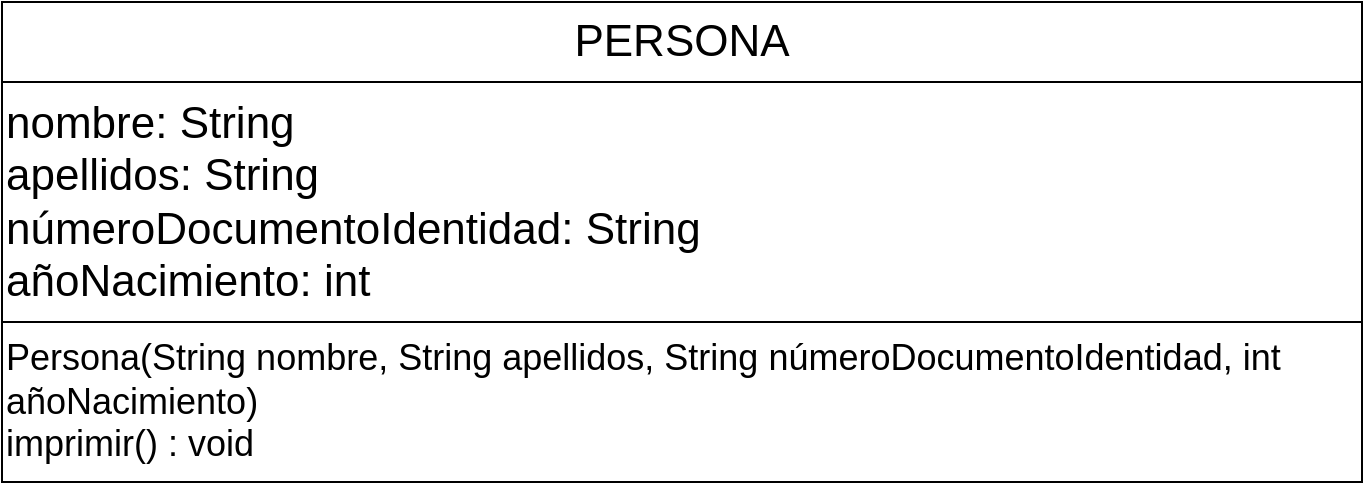 <mxfile version="26.2.14">
  <diagram name="Página-1" id="5ZOSEmpHYOH05uQj6xms">
    <mxGraphModel dx="1426" dy="751" grid="1" gridSize="10" guides="1" tooltips="1" connect="1" arrows="1" fold="1" page="1" pageScale="1" pageWidth="1200" pageHeight="1600" math="0" shadow="0">
      <root>
        <mxCell id="0" />
        <mxCell id="1" parent="0" />
        <mxCell id="LMUwY5xK7NSOeSj1MbUK-2" value="&lt;font style=&quot;font-size: 22px;&quot;&gt;PERSONA&lt;/font&gt;" style="rounded=0;whiteSpace=wrap;html=1;" vertex="1" parent="1">
          <mxGeometry x="240" y="160" width="680" height="40" as="geometry" />
        </mxCell>
        <mxCell id="LMUwY5xK7NSOeSj1MbUK-3" value="&lt;font style=&quot;font-size: 22px;&quot;&gt;nombre: String&lt;br&gt;apellidos: String&lt;br&gt;númeroDocumentoIdentidad: String&lt;br&gt;añoNacimiento: int&lt;/font&gt;" style="rounded=0;whiteSpace=wrap;html=1;align=left;" vertex="1" parent="1">
          <mxGeometry x="240" y="200" width="680" height="120" as="geometry" />
        </mxCell>
        <mxCell id="LMUwY5xK7NSOeSj1MbUK-4" value="&lt;font style=&quot;font-size: 18px;&quot;&gt;Persona(String nombre, String apellidos, String númeroDocumentoIdentidad, int añoNacimiento)&lt;br&gt;imprimir() : void&lt;/font&gt;" style="rounded=0;whiteSpace=wrap;html=1;align=left;" vertex="1" parent="1">
          <mxGeometry x="240" y="320" width="680" height="80" as="geometry" />
        </mxCell>
      </root>
    </mxGraphModel>
  </diagram>
</mxfile>
